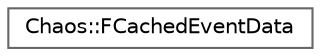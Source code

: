 digraph "Graphical Class Hierarchy"
{
 // INTERACTIVE_SVG=YES
 // LATEX_PDF_SIZE
  bgcolor="transparent";
  edge [fontname=Helvetica,fontsize=10,labelfontname=Helvetica,labelfontsize=10];
  node [fontname=Helvetica,fontsize=10,shape=box,height=0.2,width=0.4];
  rankdir="LR";
  Node0 [id="Node000000",label="Chaos::FCachedEventData",height=0.2,width=0.4,color="grey40", fillcolor="white", style="filled",URL="$d7/de1/structChaos_1_1FCachedEventData.html",tooltip=" "];
}
